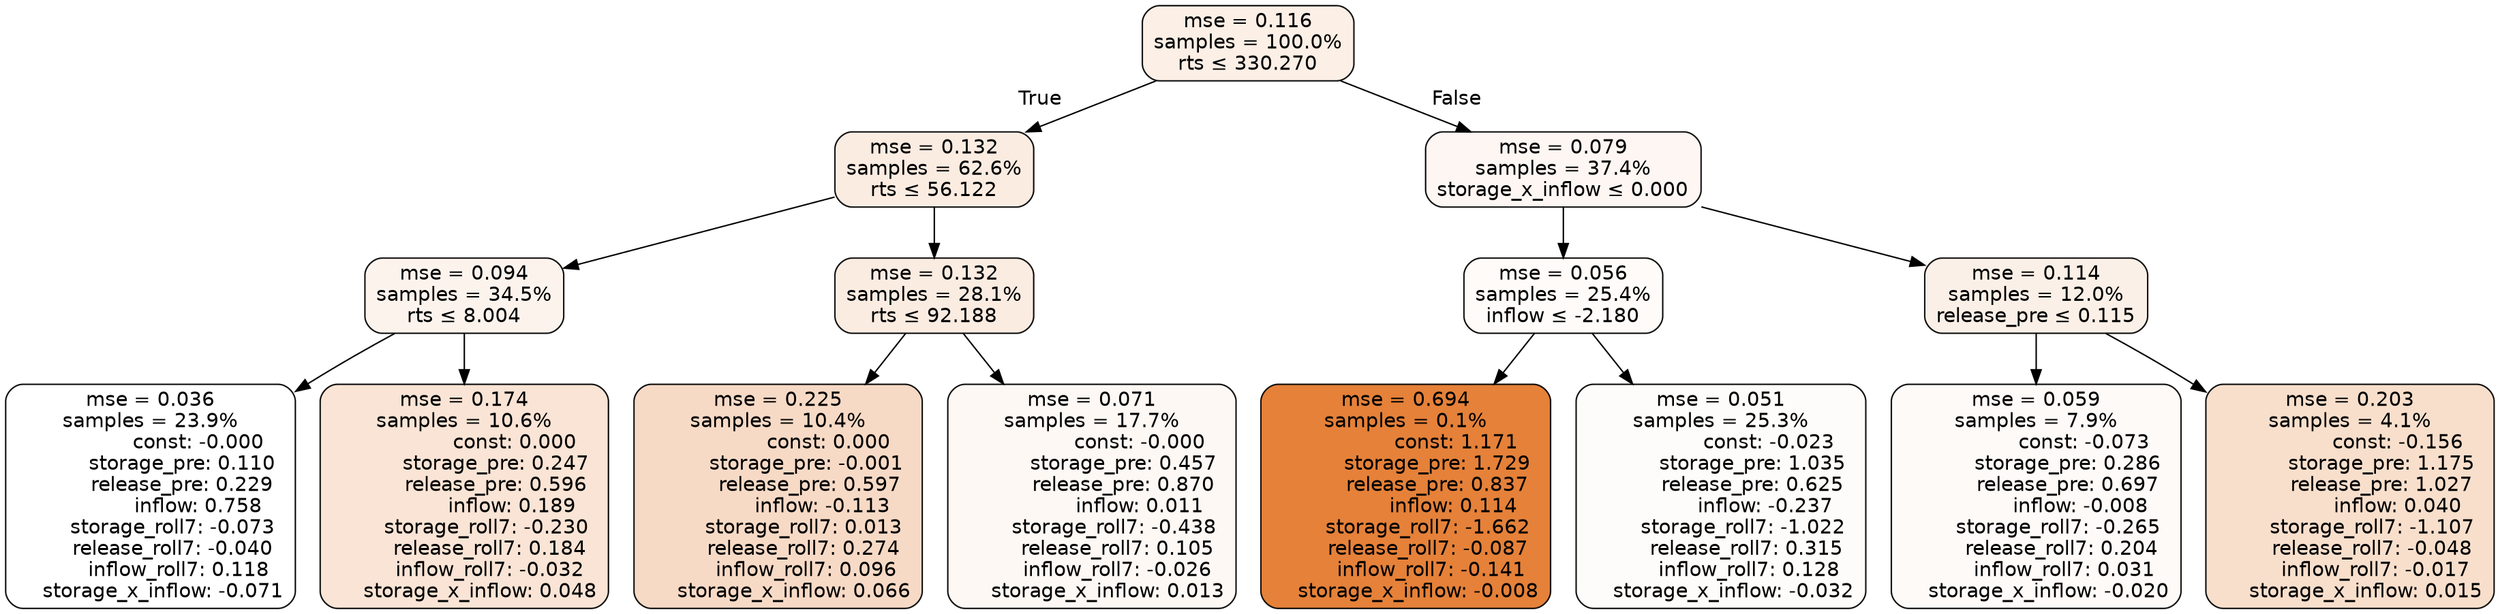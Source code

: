 digraph tree {
bgcolor="transparent"
node [shape=rectangle, style="filled, rounded", color="black", fontname=helvetica] ;
edge [fontname=helvetica] ;
	"0" [label="mse = 0.116
samples = 100.0%
rts &le; 330.270", fillcolor="#fbefe6"]
	"1" [label="mse = 0.132
samples = 62.6%
rts &le; 56.122", fillcolor="#fbece2"]
	"2" [label="mse = 0.094
samples = 34.5%
rts &le; 8.004", fillcolor="#fcf3ed"]
	"3" [label="mse = 0.036
samples = 23.9%
               const: -0.000
          storage_pre: 0.110
          release_pre: 0.229
               inflow: 0.758
       storage_roll7: -0.073
       release_roll7: -0.040
         inflow_roll7: 0.118
    storage_x_inflow: -0.071", fillcolor="#ffffff"]
	"4" [label="mse = 0.174
samples = 10.6%
                const: 0.000
          storage_pre: 0.247
          release_pre: 0.596
               inflow: 0.189
       storage_roll7: -0.230
        release_roll7: 0.184
        inflow_roll7: -0.032
     storage_x_inflow: 0.048", fillcolor="#f9e4d5"]
	"5" [label="mse = 0.132
samples = 28.1%
rts &le; 92.188", fillcolor="#fbece2"]
	"6" [label="mse = 0.225
samples = 10.4%
                const: 0.000
         storage_pre: -0.001
          release_pre: 0.597
              inflow: -0.113
        storage_roll7: 0.013
        release_roll7: 0.274
         inflow_roll7: 0.096
     storage_x_inflow: 0.066", fillcolor="#f7dac6"]
	"7" [label="mse = 0.071
samples = 17.7%
               const: -0.000
          storage_pre: 0.457
          release_pre: 0.870
               inflow: 0.011
       storage_roll7: -0.438
        release_roll7: 0.105
        inflow_roll7: -0.026
     storage_x_inflow: 0.013", fillcolor="#fdf8f4"]
	"8" [label="mse = 0.079
samples = 37.4%
storage_x_inflow &le; 0.000", fillcolor="#fdf6f2"]
	"9" [label="mse = 0.056
samples = 25.4%
inflow &le; -2.180", fillcolor="#fefbf8"]
	"10" [label="mse = 0.694
samples = 0.1%
                const: 1.171
          storage_pre: 1.729
          release_pre: 0.837
               inflow: 0.114
       storage_roll7: -1.662
       release_roll7: -0.087
        inflow_roll7: -0.141
    storage_x_inflow: -0.008", fillcolor="#e58139"]
	"11" [label="mse = 0.051
samples = 25.3%
               const: -0.023
          storage_pre: 1.035
          release_pre: 0.625
              inflow: -0.237
       storage_roll7: -1.022
        release_roll7: 0.315
         inflow_roll7: 0.128
    storage_x_inflow: -0.032", fillcolor="#fefcfa"]
	"12" [label="mse = 0.114
samples = 12.0%
release_pre &le; 0.115", fillcolor="#fbf0e7"]
	"13" [label="mse = 0.059
samples = 7.9%
               const: -0.073
          storage_pre: 0.286
          release_pre: 0.697
              inflow: -0.008
       storage_roll7: -0.265
        release_roll7: 0.204
         inflow_roll7: 0.031
    storage_x_inflow: -0.020", fillcolor="#fefaf8"]
	"14" [label="mse = 0.203
samples = 4.1%
               const: -0.156
          storage_pre: 1.175
          release_pre: 1.027
               inflow: 0.040
       storage_roll7: -1.107
       release_roll7: -0.048
        inflow_roll7: -0.017
     storage_x_inflow: 0.015", fillcolor="#f8dfcc"]

	"0" -> "1" [labeldistance=2.5, labelangle=45, headlabel="True"]
	"1" -> "2"
	"2" -> "3"
	"2" -> "4"
	"1" -> "5"
	"5" -> "6"
	"5" -> "7"
	"0" -> "8" [labeldistance=2.5, labelangle=-45, headlabel="False"]
	"8" -> "9"
	"9" -> "10"
	"9" -> "11"
	"8" -> "12"
	"12" -> "13"
	"12" -> "14"
}